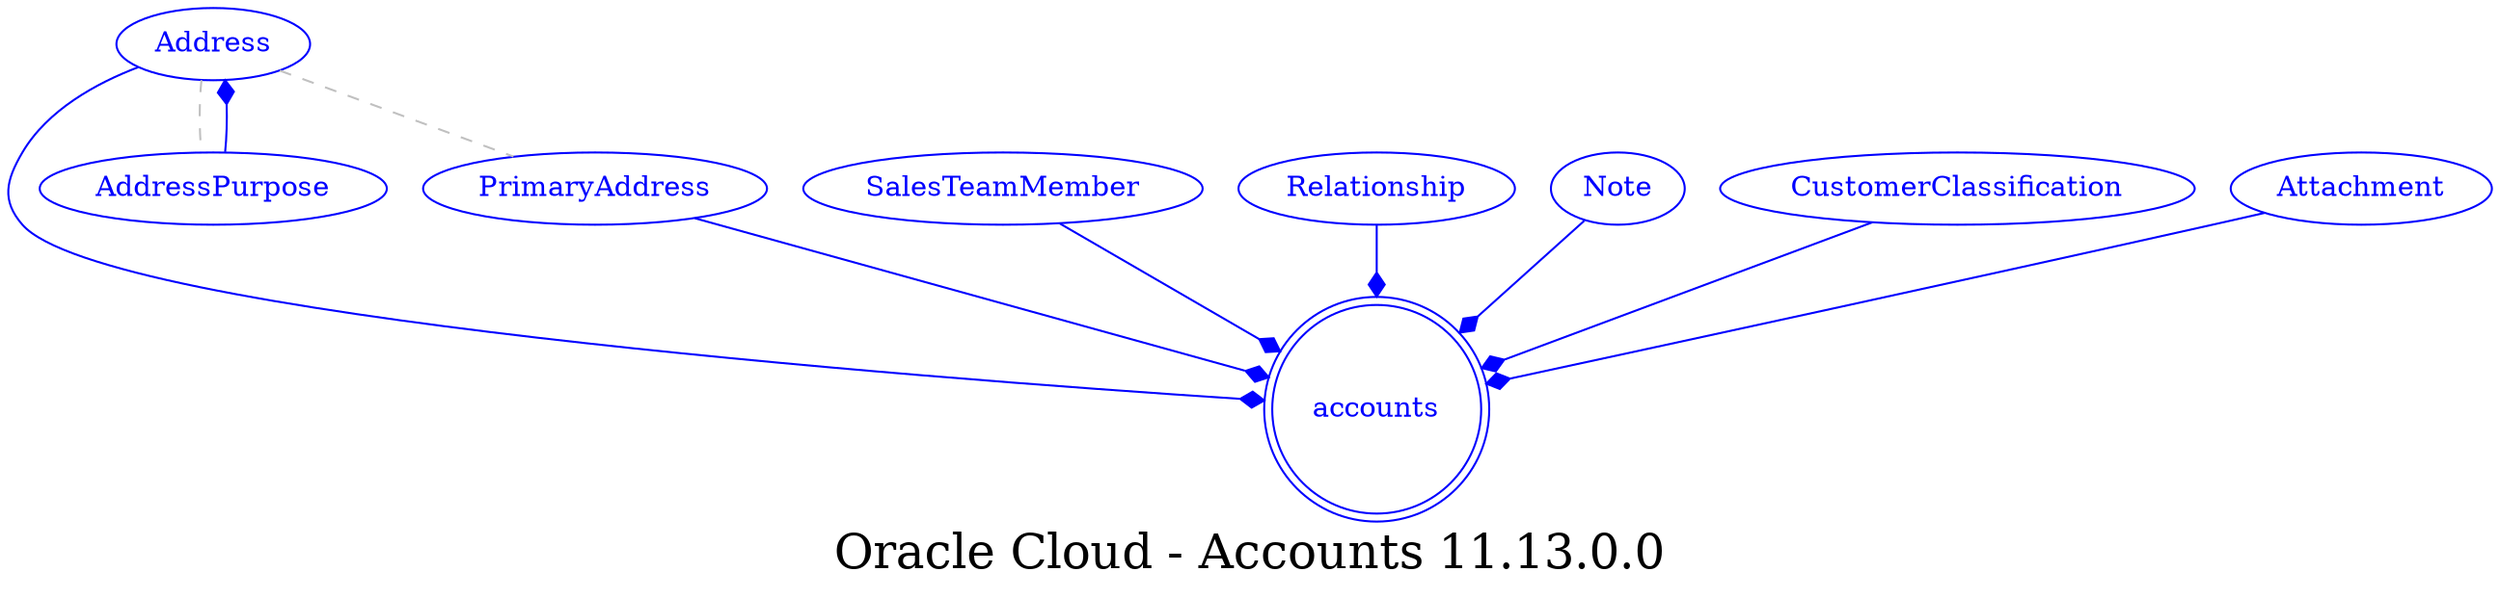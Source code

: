 digraph LexiconGraph {
graph[label="Oracle Cloud - Accounts 11.13.0.0", fontsize=24]
splines=true
"accounts" [color=blue, fontcolor=blue, shape=doublecircle]
"Address" -> "accounts" [color=blue, fontcolor=blue, arrowhead=diamond, arrowtail=none]
"Address" [color=blue, fontcolor=blue, shape=ellipse]
"AddressPurpose" -> "Address" [color=blue, fontcolor=blue, arrowhead=diamond, arrowtail=none]
"AddressPurpose" [color=blue, fontcolor=blue, shape=ellipse]
"Address" -> "AddressPurpose" [color=grey, fontcolor=grey, arrowhead=none, arrowtail=none, style=dashed]
"SalesTeamMember" -> "accounts" [color=blue, fontcolor=blue, arrowhead=diamond, arrowtail=none]
"SalesTeamMember" [color=blue, fontcolor=blue, shape=ellipse]
"Relationship" -> "accounts" [color=blue, fontcolor=blue, arrowhead=diamond, arrowtail=none]
"Relationship" [color=blue, fontcolor=blue, shape=ellipse]
"PrimaryAddress" -> "accounts" [color=blue, fontcolor=blue, arrowhead=diamond, arrowtail=none]
"PrimaryAddress" [color=blue, fontcolor=blue, shape=ellipse]
"Address" -> "PrimaryAddress" [color=grey, fontcolor=grey, arrowhead=none, arrowtail=none, style=dashed]
"Note" -> "accounts" [color=blue, fontcolor=blue, arrowhead=diamond, arrowtail=none]
"Note" [color=blue, fontcolor=blue, shape=ellipse]
"CustomerClassification" -> "accounts" [color=blue, fontcolor=blue, arrowhead=diamond, arrowtail=none]
"CustomerClassification" [color=blue, fontcolor=blue, shape=ellipse]
"Attachment" -> "accounts" [color=blue, fontcolor=blue, arrowhead=diamond, arrowtail=none]
"Attachment" [color=blue, fontcolor=blue, shape=ellipse]
}
